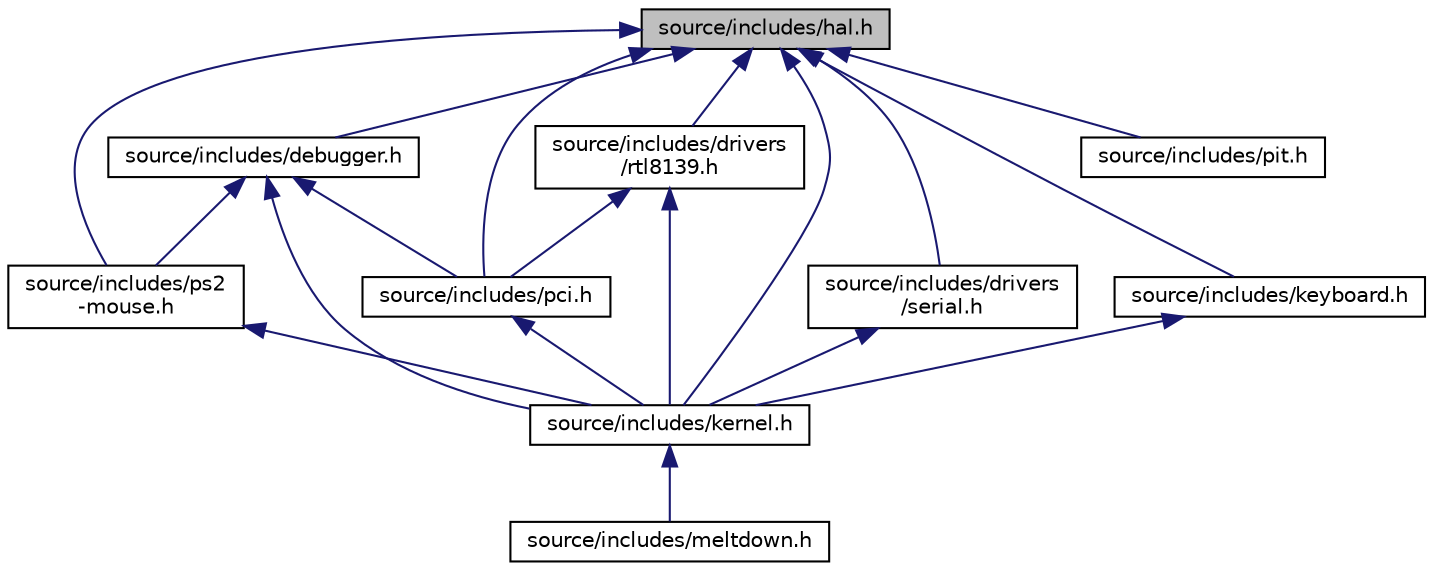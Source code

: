 digraph "source/includes/hal.h"
{
 // LATEX_PDF_SIZE
  edge [fontname="Helvetica",fontsize="10",labelfontname="Helvetica",labelfontsize="10"];
  node [fontname="Helvetica",fontsize="10",shape=record];
  Node1 [label="source/includes/hal.h",height=0.2,width=0.4,color="black", fillcolor="grey75", style="filled", fontcolor="black",tooltip="Header file for Hardware Abstraction Layer -> Source from GoGX OS."];
  Node1 -> Node2 [dir="back",color="midnightblue",fontsize="10",style="solid",fontname="Helvetica"];
  Node2 [label="source/includes/debugger.h",height=0.2,width=0.4,color="black", fillcolor="white", style="filled",URL="$debugger_8h.html",tooltip="The headers files for E9 hack."];
  Node2 -> Node3 [dir="back",color="midnightblue",fontsize="10",style="solid",fontname="Helvetica"];
  Node3 [label="source/includes/kernel.h",height=0.2,width=0.4,color="black", fillcolor="white", style="filled",URL="$kernel_8h.html",tooltip="The basic requirement from kernel to other parts of the code."];
  Node3 -> Node4 [dir="back",color="midnightblue",fontsize="10",style="solid",fontname="Helvetica"];
  Node4 [label="source/includes/meltdown.h",height=0.2,width=0.4,color="black", fillcolor="white", style="filled",URL="$meltdown_8h.html",tooltip="The headers for meltdown.c."];
  Node2 -> Node5 [dir="back",color="midnightblue",fontsize="10",style="solid",fontname="Helvetica"];
  Node5 [label="source/includes/pci.h",height=0.2,width=0.4,color="black", fillcolor="white", style="filled",URL="$pci_8h.html",tooltip="The Header files for actual PCI source."];
  Node5 -> Node3 [dir="back",color="midnightblue",fontsize="10",style="solid",fontname="Helvetica"];
  Node2 -> Node6 [dir="back",color="midnightblue",fontsize="10",style="solid",fontname="Helvetica"];
  Node6 [label="source/includes/ps2\l-mouse.h",height=0.2,width=0.4,color="black", fillcolor="white", style="filled",URL="$ps2-mouse_8h.html",tooltip=" "];
  Node6 -> Node3 [dir="back",color="midnightblue",fontsize="10",style="solid",fontname="Helvetica"];
  Node1 -> Node7 [dir="back",color="midnightblue",fontsize="10",style="solid",fontname="Helvetica"];
  Node7 [label="source/includes/drivers\l/rtl8139.h",height=0.2,width=0.4,color="black", fillcolor="white", style="filled",URL="$rtl8139_8h.html",tooltip="The Header files for RTL8139 Networking Card."];
  Node7 -> Node3 [dir="back",color="midnightblue",fontsize="10",style="solid",fontname="Helvetica"];
  Node7 -> Node5 [dir="back",color="midnightblue",fontsize="10",style="solid",fontname="Helvetica"];
  Node1 -> Node8 [dir="back",color="midnightblue",fontsize="10",style="solid",fontname="Helvetica"];
  Node8 [label="source/includes/drivers\l/serial.h",height=0.2,width=0.4,color="black", fillcolor="white", style="filled",URL="$serial_8h.html",tooltip="Header files for serial drivers."];
  Node8 -> Node3 [dir="back",color="midnightblue",fontsize="10",style="solid",fontname="Helvetica"];
  Node1 -> Node3 [dir="back",color="midnightblue",fontsize="10",style="solid",fontname="Helvetica"];
  Node1 -> Node9 [dir="back",color="midnightblue",fontsize="10",style="solid",fontname="Helvetica"];
  Node9 [label="source/includes/keyboard.h",height=0.2,width=0.4,color="black", fillcolor="white", style="filled",URL="$keyboard_8h.html",tooltip=" "];
  Node9 -> Node3 [dir="back",color="midnightblue",fontsize="10",style="solid",fontname="Helvetica"];
  Node1 -> Node5 [dir="back",color="midnightblue",fontsize="10",style="solid",fontname="Helvetica"];
  Node1 -> Node10 [dir="back",color="midnightblue",fontsize="10",style="solid",fontname="Helvetica"];
  Node10 [label="source/includes/pit.h",height=0.2,width=0.4,color="black", fillcolor="white", style="filled",URL="$pit_8h.html",tooltip="Headers for PIT."];
  Node1 -> Node6 [dir="back",color="midnightblue",fontsize="10",style="solid",fontname="Helvetica"];
}
